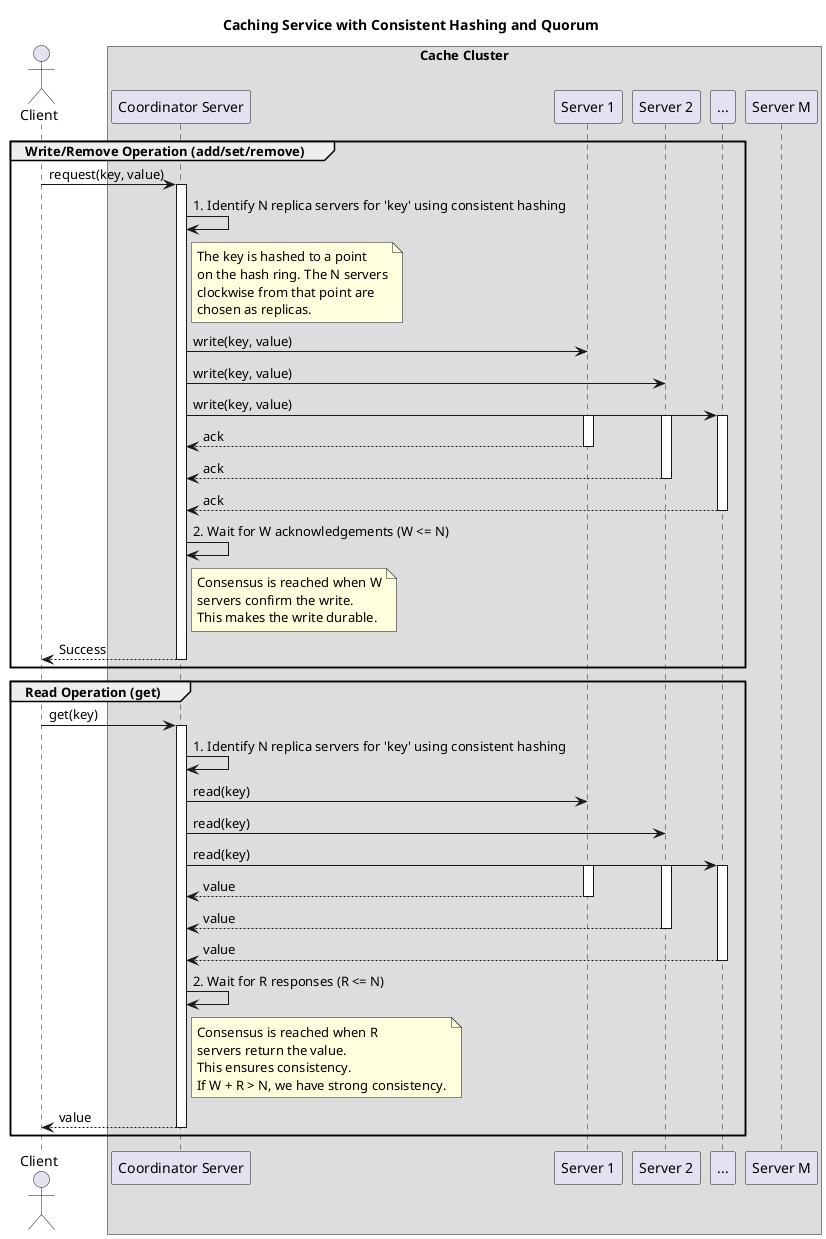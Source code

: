@startuml
title Caching Service with Consistent Hashing and Quorum

actor Client as C

box "Cache Cluster"
  participant "Coordinator Server" as Coord
  participant "Server 1" as S1
  participant "Server 2" as S2
  participant "..." as Sdots
  participant "Server M" as SM
end box


group Write/Remove Operation (add/set/remove)
    C -> Coord: request(key, value)
    activate Coord
    Coord -> Coord: 1. Identify N replica servers for 'key' using consistent hashing
    note right of Coord
        The key is hashed to a point
        on the hash ring. The N servers
        clockwise from that point are
        chosen as replicas.
    end note

    Coord -> S1: write(key, value)
    Coord -> S2: write(key, value)
    Coord -> Sdots: write(key, value)
    activate S1
    activate S2
    activate Sdots

    S1 --> Coord: ack
    deactivate S1
    S2 --> Coord: ack
    deactivate S2
    Sdots --> Coord: ack
    deactivate Sdots

    Coord -> Coord: 2. Wait for W acknowledgements (W <= N)
    note right of Coord
        Consensus is reached when W
        servers confirm the write.
        This makes the write durable.
    end note
    Coord --> C: Success
    deactivate Coord
end

group Read Operation (get)
    C -> Coord: get(key)
    activate Coord
    Coord -> Coord: 1. Identify N replica servers for 'key' using consistent hashing

    Coord -> S1: read(key)
    Coord -> S2: read(key)
    Coord -> Sdots: read(key)
    activate S1
    activate S2
    activate Sdots

    S1 --> Coord: value
    deactivate S1
    S2 --> Coord: value
    deactivate S2
    Sdots --> Coord: value
    deactivate Sdots

    Coord -> Coord: 2. Wait for R responses (R <= N)
    note right of Coord
        Consensus is reached when R
        servers return the value.
        This ensures consistency.
        If W + R > N, we have strong consistency.
    end note
    Coord --> C: value
    deactivate Coord
end

@enduml
